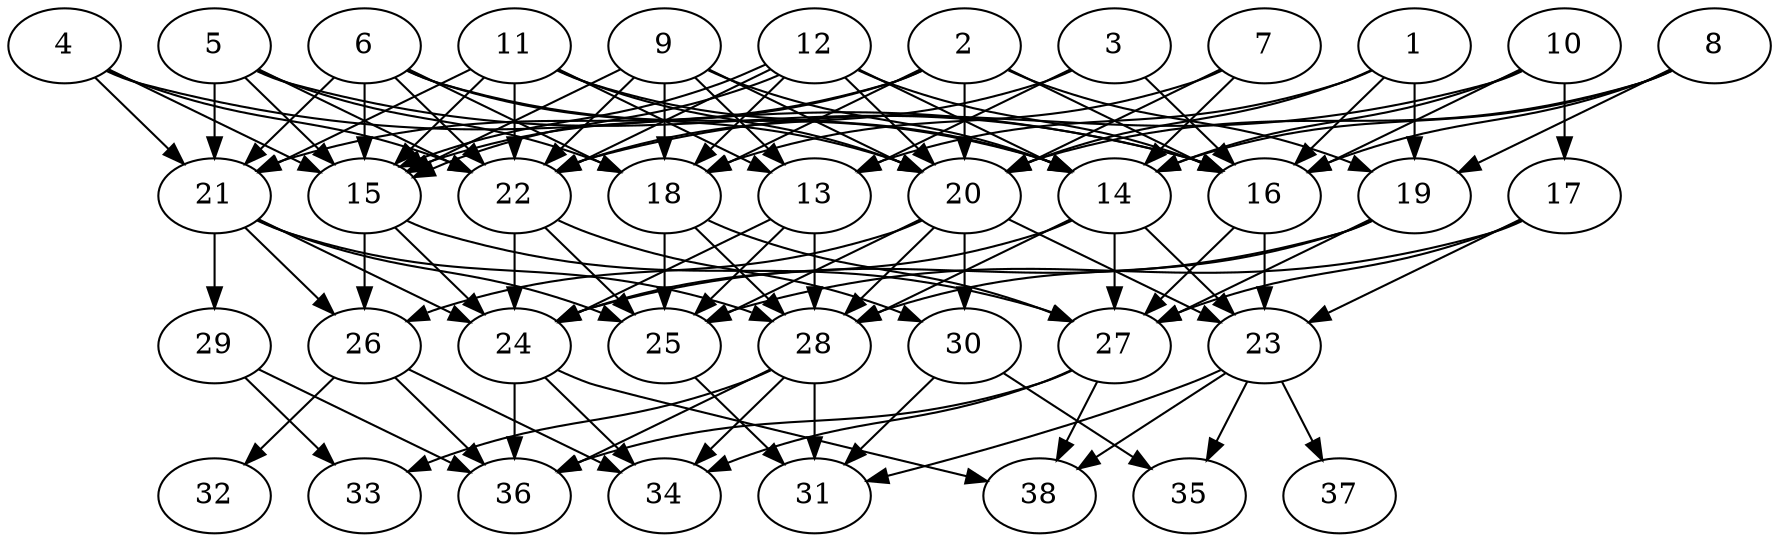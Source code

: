 // DAG (tier=3-complex, mode=data, n=38, ccr=0.519, fat=0.771, density=0.715, regular=0.360, jump=0.254, mindata=4194304, maxdata=33554432)
// DAG automatically generated by daggen at Sun Aug 24 16:33:35 2025
// /home/ermia/Project/Environments/daggen/bin/daggen --dot --ccr 0.519 --fat 0.771 --regular 0.360 --density 0.715 --jump 0.254 --mindata 4194304 --maxdata 33554432 -n 38 
digraph G {
  1 [size="5317296607106957312000", alpha="0.08", expect_size="2658648303553478656000"]
  1 -> 13 [size ="2437159269171200"]
  1 -> 16 [size ="2437159269171200"]
  1 -> 19 [size ="2437159269171200"]
  1 -> 20 [size ="2437159269171200"]
  2 [size="61480331813893128", alpha="0.05", expect_size="30740165906946564"]
  2 -> 15 [size ="3577091194880000"]
  2 -> 16 [size ="3577091194880000"]
  2 -> 18 [size ="3577091194880000"]
  2 -> 19 [size ="3577091194880000"]
  2 -> 20 [size ="3577091194880000"]
  2 -> 21 [size ="3577091194880000"]
  3 [size="3707074278515317248", alpha="0.10", expect_size="1853537139257658624"]
  3 -> 13 [size ="2000826755186688"]
  3 -> 16 [size ="2000826755186688"]
  3 -> 22 [size ="2000826755186688"]
  4 [size="41956939523280760", alpha="0.17", expect_size="20978469761640380"]
  4 -> 15 [size ="1284636672000000"]
  4 -> 16 [size ="1284636672000000"]
  4 -> 21 [size ="1284636672000000"]
  4 -> 22 [size ="1284636672000000"]
  5 [size="385985719399968128", alpha="0.18", expect_size="192992859699984064"]
  5 -> 15 [size ="8858286296137728"]
  5 -> 16 [size ="8858286296137728"]
  5 -> 18 [size ="8858286296137728"]
  5 -> 21 [size ="8858286296137728"]
  5 -> 22 [size ="8858286296137728"]
  6 [size="265689007321467968", alpha="0.16", expect_size="132844503660733984"]
  6 -> 14 [size ="4732496151314432"]
  6 -> 15 [size ="4732496151314432"]
  6 -> 18 [size ="4732496151314432"]
  6 -> 20 [size ="4732496151314432"]
  6 -> 21 [size ="4732496151314432"]
  6 -> 22 [size ="4732496151314432"]
  7 [size="726747284397621248000", alpha="0.10", expect_size="363373642198810624000"]
  7 -> 14 [size ="646664368947200"]
  7 -> 18 [size ="646664368947200"]
  7 -> 20 [size ="646664368947200"]
  8 [size="918893165135533312", alpha="0.13", expect_size="459446582567766656"]
  8 -> 14 [size ="755319667949568"]
  8 -> 16 [size ="755319667949568"]
  8 -> 19 [size ="755319667949568"]
  8 -> 20 [size ="755319667949568"]
  9 [size="229466069750071968", alpha="0.06", expect_size="114733034875035984"]
  9 -> 13 [size ="5269757905338368"]
  9 -> 14 [size ="5269757905338368"]
  9 -> 15 [size ="5269757905338368"]
  9 -> 18 [size ="5269757905338368"]
  9 -> 20 [size ="5269757905338368"]
  9 -> 22 [size ="5269757905338368"]
  10 [size="136084048495310016", alpha="0.04", expect_size="68042024247655008"]
  10 -> 14 [size ="6114389295890432"]
  10 -> 16 [size ="6114389295890432"]
  10 -> 17 [size ="6114389295890432"]
  10 -> 22 [size ="6114389295890432"]
  11 [size="18431921269780649984", alpha="0.02", expect_size="9215960634890324992"]
  11 -> 13 [size ="6175235392929792"]
  11 -> 14 [size ="6175235392929792"]
  11 -> 15 [size ="6175235392929792"]
  11 -> 20 [size ="6175235392929792"]
  11 -> 21 [size ="6175235392929792"]
  11 -> 22 [size ="6175235392929792"]
  12 [size="105511226059810128", alpha="0.07", expect_size="52755613029905064"]
  12 -> 14 [size ="1851122725683200"]
  12 -> 15 [size ="1851122725683200"]
  12 -> 15 [size ="1851122725683200"]
  12 -> 16 [size ="1851122725683200"]
  12 -> 18 [size ="1851122725683200"]
  12 -> 20 [size ="1851122725683200"]
  12 -> 22 [size ="1851122725683200"]
  13 [size="7048484796080771301376", alpha="0.04", expect_size="3524242398040385650688"]
  13 -> 24 [size ="2940946777899008"]
  13 -> 25 [size ="2940946777899008"]
  13 -> 28 [size ="2940946777899008"]
  14 [size="7918223723457894400", alpha="0.20", expect_size="3959111861728947200"]
  14 -> 23 [size ="6384550624100352"]
  14 -> 24 [size ="6384550624100352"]
  14 -> 27 [size ="6384550624100352"]
  14 -> 28 [size ="6384550624100352"]
  15 [size="1167110591332142592", alpha="0.09", expect_size="583555295666071296"]
  15 -> 24 [size ="1209772170805248"]
  15 -> 26 [size ="1209772170805248"]
  15 -> 27 [size ="1209772170805248"]
  16 [size="4768640142863965184", alpha="0.06", expect_size="2384320071431982592"]
  16 -> 23 [size ="3290995613499392"]
  16 -> 27 [size ="3290995613499392"]
  17 [size="119341982189027852288", alpha="0.16", expect_size="59670991094513926144"]
  17 -> 23 [size ="193918310285312"]
  17 -> 25 [size ="193918310285312"]
  17 -> 27 [size ="193918310285312"]
  18 [size="1720982026522754048", alpha="0.04", expect_size="860491013261377024"]
  18 -> 25 [size ="2058499181772800"]
  18 -> 27 [size ="2058499181772800"]
  18 -> 28 [size ="2058499181772800"]
  19 [size="20674662737969272", alpha="0.10", expect_size="10337331368984636"]
  19 -> 24 [size ="419778325905408"]
  19 -> 27 [size ="419778325905408"]
  19 -> 28 [size ="419778325905408"]
  20 [size="4087745409239864832", alpha="0.02", expect_size="2043872704619932416"]
  20 -> 23 [size ="3925031033765888"]
  20 -> 25 [size ="3925031033765888"]
  20 -> 26 [size ="3925031033765888"]
  20 -> 28 [size ="3925031033765888"]
  20 -> 30 [size ="3925031033765888"]
  21 [size="10684334717541112", alpha="0.00", expect_size="5342167358770556"]
  21 -> 24 [size ="800716960563200"]
  21 -> 25 [size ="800716960563200"]
  21 -> 26 [size ="800716960563200"]
  21 -> 28 [size ="800716960563200"]
  21 -> 29 [size ="800716960563200"]
  22 [size="2592902881578442240", alpha="0.14", expect_size="1296451440789221120"]
  22 -> 24 [size ="2031779317809152"]
  22 -> 25 [size ="2031779317809152"]
  22 -> 30 [size ="2031779317809152"]
  23 [size="116054093584969024", alpha="0.02", expect_size="58027046792484512"]
  23 -> 31 [size ="3370559681331200"]
  23 -> 35 [size ="3370559681331200"]
  23 -> 37 [size ="3370559681331200"]
  23 -> 38 [size ="3370559681331200"]
  24 [size="25686830824455359430656", alpha="0.18", expect_size="12843415412227679715328"]
  24 -> 34 [size ="6964613237178368"]
  24 -> 36 [size ="6964613237178368"]
  24 -> 38 [size ="6964613237178368"]
  25 [size="5904853646643627008", alpha="0.16", expect_size="2952426823321813504"]
  25 -> 31 [size ="1978863240347648"]
  26 [size="1243064703317160960", alpha="0.05", expect_size="621532351658580480"]
  26 -> 32 [size ="553915523268608"]
  26 -> 34 [size ="553915523268608"]
  26 -> 36 [size ="553915523268608"]
  27 [size="3065325809659541504", alpha="0.02", expect_size="1532662904829770752"]
  27 -> 34 [size ="2551132735930368"]
  27 -> 36 [size ="2551132735930368"]
  27 -> 38 [size ="2551132735930368"]
  28 [size="8083540315671285989376", alpha="0.15", expect_size="4041770157835642994688"]
  28 -> 31 [size ="3222238824235008"]
  28 -> 33 [size ="3222238824235008"]
  28 -> 34 [size ="3222238824235008"]
  28 -> 36 [size ="3222238824235008"]
  29 [size="8120153901874376704", alpha="0.01", expect_size="4060076950937188352"]
  29 -> 33 [size ="4489043521830912"]
  29 -> 36 [size ="4489043521830912"]
  30 [size="341951155264303808", alpha="0.08", expect_size="170975577632151904"]
  30 -> 31 [size ="6795011731488768"]
  30 -> 35 [size ="6795011731488768"]
  31 [size="1288277152383394381824", alpha="0.02", expect_size="644138576191697190912"]
  32 [size="28463199868508944", alpha="0.10", expect_size="14231599934254472"]
  33 [size="16180340642612776960", alpha="0.00", expect_size="8090170321306388480"]
  34 [size="4421176685910397288448", alpha="0.18", expect_size="2210588342955198644224"]
  35 [size="250164068880692576", alpha="0.03", expect_size="125082034440346288"]
  36 [size="54486376601725608", alpha="0.04", expect_size="27243188300862804"]
  37 [size="10060827710276610048", alpha="0.10", expect_size="5030413855138305024"]
  38 [size="18069606604630168", alpha="0.13", expect_size="9034803302315084"]
}